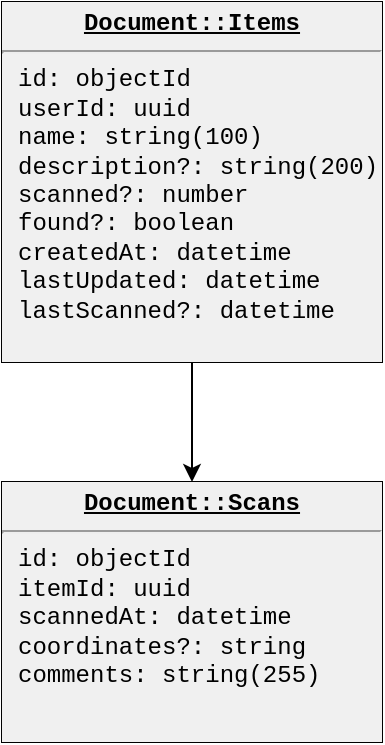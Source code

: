 <mxfile>
    <diagram name="Page-1" id="2ca16b54-16f6-2749-3443-fa8db7711227">
        <mxGraphModel dx="861" dy="698" grid="1" gridSize="10" guides="1" tooltips="1" connect="1" arrows="1" fold="1" page="1" pageScale="1" pageWidth="1100" pageHeight="850" background="none" math="0" shadow="0">
            <root>
                <mxCell id="0"/>
                <mxCell id="1" parent="0"/>
                <mxCell id="fCAyC6eICyOKbPYqp32g-8" value="&lt;p style=&quot;margin: 0px ; margin-top: 4px ; text-align: center ; text-decoration: underline&quot;&gt;&lt;b&gt;Document::Scans&lt;/b&gt;&lt;/p&gt;&lt;hr&gt;&lt;p style=&quot;margin: 0px ; margin-left: 8px&quot;&gt;id: objectId&lt;/p&gt;&lt;p style=&quot;margin: 0px ; margin-left: 8px&quot;&gt;itemId: uuid&lt;/p&gt;&lt;p style=&quot;margin: 0px ; margin-left: 8px&quot;&gt;scannedAt: datetime&lt;br&gt;coordinates?: string&lt;/p&gt;&lt;p style=&quot;margin: 0px ; margin-left: 8px&quot;&gt;comments: string(255)&lt;/p&gt;" style="verticalAlign=top;align=left;overflow=fill;fontSize=12;fontFamily=Courier New;html=1;fontColor=#000000;fillColor=default;labelBackgroundColor=#F0F0F0;" parent="1" vertex="1">
                    <mxGeometry x="80" y="320" width="190" height="130" as="geometry"/>
                </mxCell>
                <mxCell id="2" style="edgeStyle=none;html=1;entryX=0.5;entryY=0;entryDx=0;entryDy=0;" edge="1" parent="1" source="fCAyC6eICyOKbPYqp32g-11" target="fCAyC6eICyOKbPYqp32g-8">
                    <mxGeometry relative="1" as="geometry"/>
                </mxCell>
                <mxCell id="fCAyC6eICyOKbPYqp32g-11" value="&lt;p style=&quot;margin: 0px ; margin-top: 4px ; text-align: center ; text-decoration: underline&quot;&gt;&lt;b&gt;Document::Items&lt;/b&gt;&lt;/p&gt;&lt;hr&gt;&lt;p style=&quot;margin: 0px ; margin-left: 8px&quot;&gt;id: objectId&lt;br&gt;&lt;/p&gt;&lt;p style=&quot;margin: 0px ; margin-left: 8px&quot;&gt;userId: uuid&lt;/p&gt;&lt;p style=&quot;margin: 0px ; margin-left: 8px&quot;&gt;name: string(100)&lt;/p&gt;&lt;p style=&quot;margin: 0px ; margin-left: 8px&quot;&gt;description?: string(200)&lt;/p&gt;&lt;p style=&quot;margin: 0px ; margin-left: 8px&quot;&gt;scanned?: number&lt;/p&gt;&lt;p style=&quot;margin: 0px ; margin-left: 8px&quot;&gt;found?: boolean&lt;/p&gt;&lt;p style=&quot;margin: 0px ; margin-left: 8px&quot;&gt;createdAt: datetime&lt;/p&gt;&lt;p style=&quot;margin: 0px ; margin-left: 8px&quot;&gt;lastUpdated: datetime&lt;/p&gt;&lt;p style=&quot;margin: 0px ; margin-left: 8px&quot;&gt;lastScanned?: datetime&lt;/p&gt;" style="verticalAlign=top;align=left;overflow=fill;fontSize=12;fontFamily=Courier New;html=1;labelBackgroundColor=#F0F0F0;fontColor=#000000;fillColor=default;" parent="1" vertex="1">
                    <mxGeometry x="80" y="80" width="190" height="180" as="geometry"/>
                </mxCell>
            </root>
        </mxGraphModel>
    </diagram>
</mxfile>